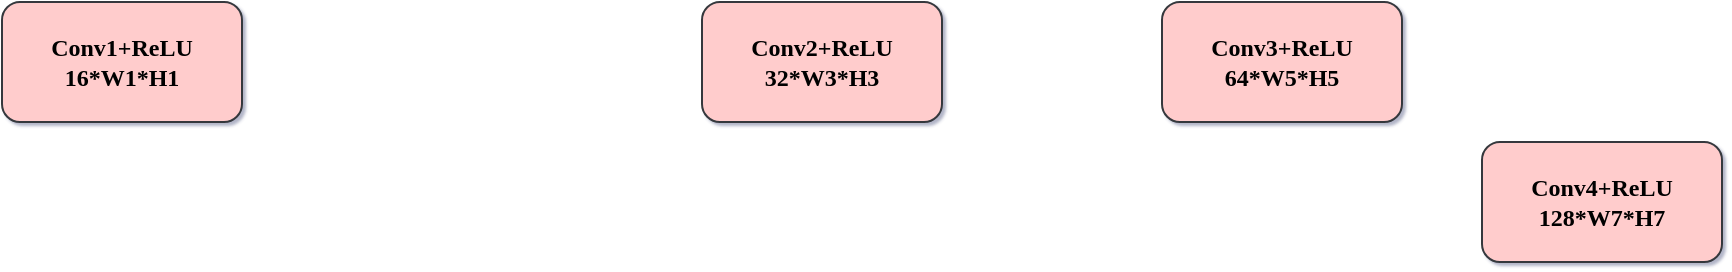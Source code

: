 <mxfile version="20.2.0" type="github">
  <diagram id="J_D55cbx2d_pQjbFALnH" name="Page-1">
    <mxGraphModel dx="1422" dy="772" grid="1" gridSize="10" guides="1" tooltips="1" connect="1" arrows="1" fold="1" page="1" pageScale="1" pageWidth="1100" pageHeight="850" math="0" shadow="1">
      <root>
        <mxCell id="0" />
        <mxCell id="1" parent="0" />
        <mxCell id="IoVqTZKb2aHPhe0JlR1h-1" value="&lt;div&gt;Conv1+ReLU&lt;/div&gt;&lt;div&gt;16*W1*H1&lt;br&gt;&lt;/div&gt;" style="rounded=1;whiteSpace=wrap;html=1;fillColor=#ffcccc;strokeColor=#36393d;fontFamily=Times New Roman;direction=west;fontStyle=1" vertex="1" parent="1">
          <mxGeometry x="190" y="210" width="120" height="60" as="geometry" />
        </mxCell>
        <mxCell id="IoVqTZKb2aHPhe0JlR1h-2" value="&lt;div&gt;Conv2+ReLU&lt;/div&gt;&lt;div&gt;32*W3*H3&lt;br&gt;&lt;/div&gt;" style="rounded=1;whiteSpace=wrap;html=1;fillColor=#ffcccc;strokeColor=#36393d;fontFamily=Times New Roman;direction=west;fontStyle=1" vertex="1" parent="1">
          <mxGeometry x="540" y="210" width="120" height="60" as="geometry" />
        </mxCell>
        <mxCell id="IoVqTZKb2aHPhe0JlR1h-3" value="&lt;div&gt;Conv3+ReLU&lt;/div&gt;&lt;div&gt;64*W5*H5&lt;br&gt;&lt;/div&gt;" style="rounded=1;whiteSpace=wrap;html=1;fillColor=#ffcccc;strokeColor=#36393d;fontFamily=Times New Roman;direction=west;fontStyle=1" vertex="1" parent="1">
          <mxGeometry x="770" y="210" width="120" height="60" as="geometry" />
        </mxCell>
        <mxCell id="IoVqTZKb2aHPhe0JlR1h-4" value="&lt;div&gt;Conv4+ReLU&lt;/div&gt;&lt;div&gt;128*W7*H7&lt;br&gt;&lt;/div&gt;" style="rounded=1;whiteSpace=wrap;html=1;fillColor=#ffcccc;strokeColor=#36393d;fontFamily=Times New Roman;direction=west;fontStyle=1" vertex="1" parent="1">
          <mxGeometry x="930" y="280" width="120" height="60" as="geometry" />
        </mxCell>
      </root>
    </mxGraphModel>
  </diagram>
</mxfile>
